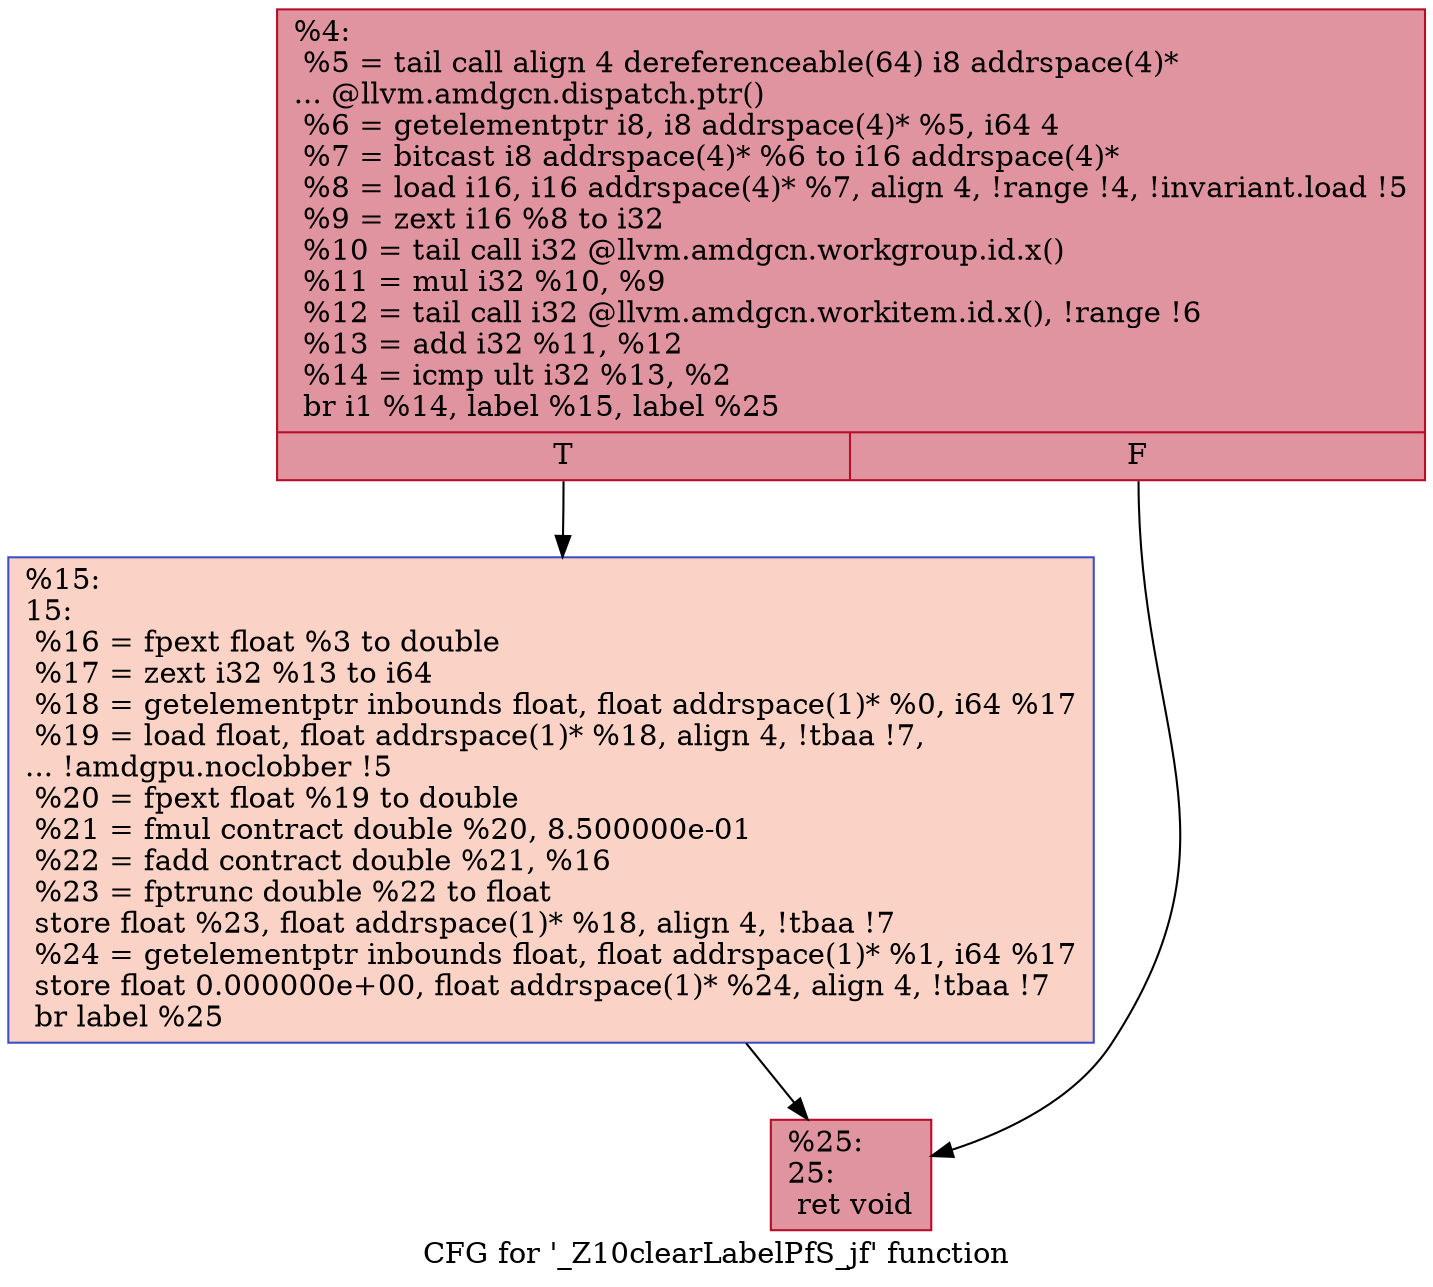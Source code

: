 digraph "CFG for '_Z10clearLabelPfS_jf' function" {
	label="CFG for '_Z10clearLabelPfS_jf' function";

	Node0x5949120 [shape=record,color="#b70d28ff", style=filled, fillcolor="#b70d2870",label="{%4:\l  %5 = tail call align 4 dereferenceable(64) i8 addrspace(4)*\l... @llvm.amdgcn.dispatch.ptr()\l  %6 = getelementptr i8, i8 addrspace(4)* %5, i64 4\l  %7 = bitcast i8 addrspace(4)* %6 to i16 addrspace(4)*\l  %8 = load i16, i16 addrspace(4)* %7, align 4, !range !4, !invariant.load !5\l  %9 = zext i16 %8 to i32\l  %10 = tail call i32 @llvm.amdgcn.workgroup.id.x()\l  %11 = mul i32 %10, %9\l  %12 = tail call i32 @llvm.amdgcn.workitem.id.x(), !range !6\l  %13 = add i32 %11, %12\l  %14 = icmp ult i32 %13, %2\l  br i1 %14, label %15, label %25\l|{<s0>T|<s1>F}}"];
	Node0x5949120:s0 -> Node0x594b020;
	Node0x5949120:s1 -> Node0x594b0b0;
	Node0x594b020 [shape=record,color="#3d50c3ff", style=filled, fillcolor="#f59c7d70",label="{%15:\l15:                                               \l  %16 = fpext float %3 to double\l  %17 = zext i32 %13 to i64\l  %18 = getelementptr inbounds float, float addrspace(1)* %0, i64 %17\l  %19 = load float, float addrspace(1)* %18, align 4, !tbaa !7,\l... !amdgpu.noclobber !5\l  %20 = fpext float %19 to double\l  %21 = fmul contract double %20, 8.500000e-01\l  %22 = fadd contract double %21, %16\l  %23 = fptrunc double %22 to float\l  store float %23, float addrspace(1)* %18, align 4, !tbaa !7\l  %24 = getelementptr inbounds float, float addrspace(1)* %1, i64 %17\l  store float 0.000000e+00, float addrspace(1)* %24, align 4, !tbaa !7\l  br label %25\l}"];
	Node0x594b020 -> Node0x594b0b0;
	Node0x594b0b0 [shape=record,color="#b70d28ff", style=filled, fillcolor="#b70d2870",label="{%25:\l25:                                               \l  ret void\l}"];
}
